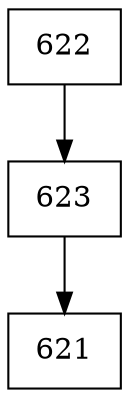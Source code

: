 digraph G {
  node [shape=record];
  node0 [label="{622}"];
  node0 -> node1;
  node1 [label="{623}"];
  node1 -> node2;
  node2 [label="{621}"];
}
